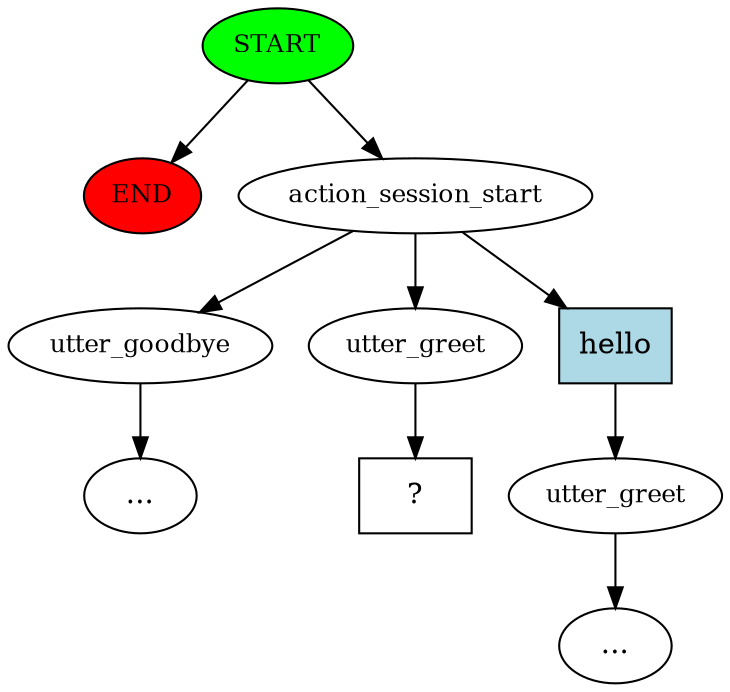 digraph  {
0 [class="start active", fillcolor=green, fontsize=12, label=START, style=filled];
"-1" [class=end, fillcolor=red, fontsize=12, label=END, style=filled];
1 [class=active, fontsize=12, label=action_session_start];
2 [class="", fontsize=12, label=utter_greet];
"-3" [class=ellipsis, label="..."];
4 [class="", fontsize=12, label=utter_goodbye];
"-4" [class=ellipsis, label="..."];
6 [class=active, fontsize=12, label=utter_greet];
7 [class="intent dashed active", label="  ?  ", shape=rect];
8 [class=intent, fillcolor=lightblue, label=hello, shape=rect, style=filled];
0 -> "-1"  [class="", key=NONE, label=""];
0 -> 1  [class=active, key=NONE, label=""];
1 -> 4  [class="", key=NONE, label=""];
1 -> 6  [class=active, key=NONE, label=""];
1 -> 8  [class="", key=0];
2 -> "-3"  [class="", key=NONE, label=""];
4 -> "-4"  [class="", key=NONE, label=""];
6 -> 7  [class=active, key=NONE, label=""];
8 -> 2  [class="", key=0];
}
